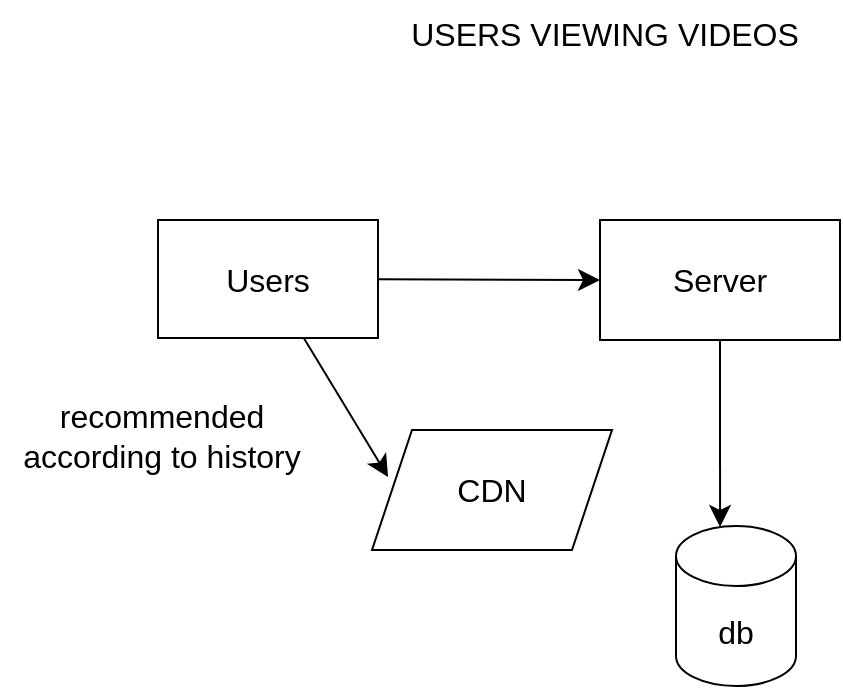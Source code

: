 <mxfile version="23.1.1" type="github" pages="2">
  <diagram name="Page-1" id="Sl6ioC3B3oTRrJy1nPoi">
    <mxGraphModel dx="1221" dy="855" grid="0" gridSize="10" guides="1" tooltips="1" connect="1" arrows="1" fold="1" page="0" pageScale="1" pageWidth="827" pageHeight="1169" math="0" shadow="0">
      <root>
        <mxCell id="0" />
        <mxCell id="1" parent="0" />
        <mxCell id="S6kch7cn7PeD3LF7vwue-4" style="edgeStyle=none;curved=1;rounded=0;orthogonalLoop=1;jettySize=auto;html=1;entryX=0;entryY=0.5;entryDx=0;entryDy=0;fontSize=12;startSize=8;endSize=8;" edge="1" parent="1" source="S6kch7cn7PeD3LF7vwue-1" target="S6kch7cn7PeD3LF7vwue-2">
          <mxGeometry relative="1" as="geometry" />
        </mxCell>
        <mxCell id="S6kch7cn7PeD3LF7vwue-1" value="Users" style="rounded=1;whiteSpace=wrap;html=1;fontSize=16;arcSize=0;" vertex="1" parent="1">
          <mxGeometry x="-19" y="-27" width="110" height="59" as="geometry" />
        </mxCell>
        <mxCell id="S6kch7cn7PeD3LF7vwue-2" value="Server" style="rounded=0;whiteSpace=wrap;html=1;fontSize=16;" vertex="1" parent="1">
          <mxGeometry x="202" y="-27" width="120" height="60" as="geometry" />
        </mxCell>
        <mxCell id="S6kch7cn7PeD3LF7vwue-5" value="db" style="shape=cylinder3;whiteSpace=wrap;html=1;boundedLbl=1;backgroundOutline=1;size=15;fontSize=16;" vertex="1" parent="1">
          <mxGeometry x="240" y="126" width="60" height="80" as="geometry" />
        </mxCell>
        <mxCell id="S6kch7cn7PeD3LF7vwue-6" style="edgeStyle=none;curved=1;rounded=0;orthogonalLoop=1;jettySize=auto;html=1;entryX=0.367;entryY=0.006;entryDx=0;entryDy=0;entryPerimeter=0;fontSize=12;startSize=8;endSize=8;" edge="1" parent="1" source="S6kch7cn7PeD3LF7vwue-2" target="S6kch7cn7PeD3LF7vwue-5">
          <mxGeometry relative="1" as="geometry" />
        </mxCell>
        <mxCell id="S6kch7cn7PeD3LF7vwue-7" value="USERS VIEWING VIDEOS" style="text;html=1;strokeColor=none;fillColor=none;align=center;verticalAlign=middle;whiteSpace=wrap;rounded=0;fontSize=16;" vertex="1" parent="1">
          <mxGeometry x="104" y="-137" width="201" height="34" as="geometry" />
        </mxCell>
        <mxCell id="S6kch7cn7PeD3LF7vwue-8" value="CDN" style="shape=parallelogram;perimeter=parallelogramPerimeter;whiteSpace=wrap;html=1;fixedSize=1;fontSize=16;" vertex="1" parent="1">
          <mxGeometry x="88" y="78" width="120" height="60" as="geometry" />
        </mxCell>
        <mxCell id="S6kch7cn7PeD3LF7vwue-9" style="edgeStyle=none;curved=1;rounded=0;orthogonalLoop=1;jettySize=auto;html=1;entryX=0.067;entryY=0.392;entryDx=0;entryDy=0;entryPerimeter=0;fontSize=12;startSize=8;endSize=8;" edge="1" parent="1" source="S6kch7cn7PeD3LF7vwue-1" target="S6kch7cn7PeD3LF7vwue-8">
          <mxGeometry relative="1" as="geometry" />
        </mxCell>
        <mxCell id="S6kch7cn7PeD3LF7vwue-10" value="recommended according to history" style="text;html=1;strokeColor=none;fillColor=none;align=center;verticalAlign=middle;whiteSpace=wrap;rounded=0;fontSize=16;" vertex="1" parent="1">
          <mxGeometry x="-98" y="54" width="162" height="53" as="geometry" />
        </mxCell>
      </root>
    </mxGraphModel>
  </diagram>
  <diagram id="oNnncU9-DLpxgln-CrN4" name="Page-2">
    <mxGraphModel dx="1221" dy="855" grid="0" gridSize="10" guides="1" tooltips="1" connect="1" arrows="1" fold="1" page="0" pageScale="1" pageWidth="827" pageHeight="1169" math="0" shadow="0">
      <root>
        <mxCell id="0" />
        <mxCell id="1" parent="0" />
        <mxCell id="qwC_HKrKbYkOnL3b1d80-15" value="" style="whiteSpace=wrap;html=1;aspect=fixed;fontSize=16;" vertex="1" parent="1">
          <mxGeometry x="342.5" y="22" width="185" height="185" as="geometry" />
        </mxCell>
        <mxCell id="qwC_HKrKbYkOnL3b1d80-1" value="YOUTUBE LIVE STREAMING" style="text;html=1;strokeColor=none;fillColor=none;align=center;verticalAlign=middle;whiteSpace=wrap;rounded=0;fontSize=16;" vertex="1" parent="1">
          <mxGeometry x="76" y="-64" width="254" height="30" as="geometry" />
        </mxCell>
        <mxCell id="qwC_HKrKbYkOnL3b1d80-4" style="edgeStyle=none;curved=1;rounded=0;orthogonalLoop=1;jettySize=auto;html=1;entryX=0;entryY=0.5;entryDx=0;entryDy=0;fontSize=12;startSize=8;endSize=8;" edge="1" parent="1" source="qwC_HKrKbYkOnL3b1d80-2" target="qwC_HKrKbYkOnL3b1d80-3">
          <mxGeometry relative="1" as="geometry" />
        </mxCell>
        <mxCell id="qwC_HKrKbYkOnL3b1d80-2" value="Actor" style="shape=umlActor;verticalLabelPosition=bottom;verticalAlign=top;html=1;outlineConnect=0;fontSize=16;" vertex="1" parent="1">
          <mxGeometry x="-159" y="91" width="30" height="60" as="geometry" />
        </mxCell>
        <mxCell id="qwC_HKrKbYkOnL3b1d80-16" style="edgeStyle=none;curved=1;rounded=0;orthogonalLoop=1;jettySize=auto;html=1;fontSize=12;startSize=8;endSize=8;" edge="1" parent="1" source="qwC_HKrKbYkOnL3b1d80-3">
          <mxGeometry relative="1" as="geometry">
            <mxPoint x="339" y="123" as="targetPoint" />
          </mxGeometry>
        </mxCell>
        <mxCell id="qwC_HKrKbYkOnL3b1d80-3" value="" style="rounded=0;whiteSpace=wrap;html=1;fontSize=16;" vertex="1" parent="1">
          <mxGeometry x="5" y="91" width="120" height="60" as="geometry" />
        </mxCell>
        <mxCell id="qwC_HKrKbYkOnL3b1d80-5" value="Actor" style="shape=umlActor;verticalLabelPosition=bottom;verticalAlign=top;html=1;outlineConnect=0;fontSize=16;" vertex="1" parent="1">
          <mxGeometry x="361" y="22" width="30" height="60" as="geometry" />
        </mxCell>
        <mxCell id="qwC_HKrKbYkOnL3b1d80-6" value="Actor" style="shape=umlActor;verticalLabelPosition=bottom;verticalAlign=top;html=1;outlineConnect=0;fontSize=16;" vertex="1" parent="1">
          <mxGeometry x="420" y="42" width="30" height="60" as="geometry" />
        </mxCell>
        <mxCell id="qwC_HKrKbYkOnL3b1d80-7" value="Actor" style="shape=umlActor;verticalLabelPosition=bottom;verticalAlign=top;html=1;outlineConnect=0;fontSize=16;" vertex="1" parent="1">
          <mxGeometry x="430" y="52" width="30" height="60" as="geometry" />
        </mxCell>
        <mxCell id="qwC_HKrKbYkOnL3b1d80-8" value="Actor" style="shape=umlActor;verticalLabelPosition=bottom;verticalAlign=top;html=1;outlineConnect=0;fontSize=16;" vertex="1" parent="1">
          <mxGeometry x="440" y="62" width="30" height="60" as="geometry" />
        </mxCell>
        <mxCell id="qwC_HKrKbYkOnL3b1d80-9" value="Actor" style="shape=umlActor;verticalLabelPosition=bottom;verticalAlign=top;html=1;outlineConnect=0;fontSize=16;" vertex="1" parent="1">
          <mxGeometry x="450" y="72" width="30" height="60" as="geometry" />
        </mxCell>
        <mxCell id="qwC_HKrKbYkOnL3b1d80-10" value="Actor" style="shape=umlActor;verticalLabelPosition=bottom;verticalAlign=top;html=1;outlineConnect=0;fontSize=16;" vertex="1" parent="1">
          <mxGeometry x="460" y="82" width="30" height="60" as="geometry" />
        </mxCell>
        <mxCell id="qwC_HKrKbYkOnL3b1d80-11" value="Actor" style="shape=umlActor;verticalLabelPosition=bottom;verticalAlign=top;html=1;outlineConnect=0;fontSize=16;" vertex="1" parent="1">
          <mxGeometry x="410" y="114" width="30" height="60" as="geometry" />
        </mxCell>
        <mxCell id="qwC_HKrKbYkOnL3b1d80-12" value="Actor" style="shape=umlActor;verticalLabelPosition=bottom;verticalAlign=top;html=1;outlineConnect=0;fontSize=16;" vertex="1" parent="1">
          <mxGeometry x="358" y="125" width="30" height="60" as="geometry" />
        </mxCell>
        <mxCell id="qwC_HKrKbYkOnL3b1d80-19" value="broadcast" style="text;html=1;align=center;verticalAlign=middle;resizable=0;points=[];autosize=1;strokeColor=none;fillColor=none;fontSize=16;" vertex="1" parent="1">
          <mxGeometry x="-110" y="82" width="88" height="31" as="geometry" />
        </mxCell>
        <mxCell id="qwC_HKrKbYkOnL3b1d80-20" value="delivery" style="text;html=1;align=center;verticalAlign=middle;resizable=0;points=[];autosize=1;strokeColor=none;fillColor=none;fontSize=16;" vertex="1" parent="1">
          <mxGeometry x="163" y="87" width="73" height="31" as="geometry" />
        </mxCell>
      </root>
    </mxGraphModel>
  </diagram>
</mxfile>
